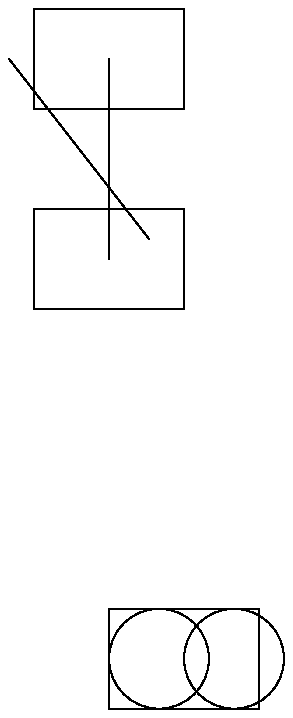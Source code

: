 .PS
Box1:	box
		move to Box1
		circle
		move to 0,0
		circle

Box2:	box at 0,2
Box3:	box at 0,3

line from Box2 to Box3
move to Box2 up 0.1 right 0.2
move to Box2 + 0.2,0.1 			# same as previous
line to Box3 - 0.5,0

.PE

